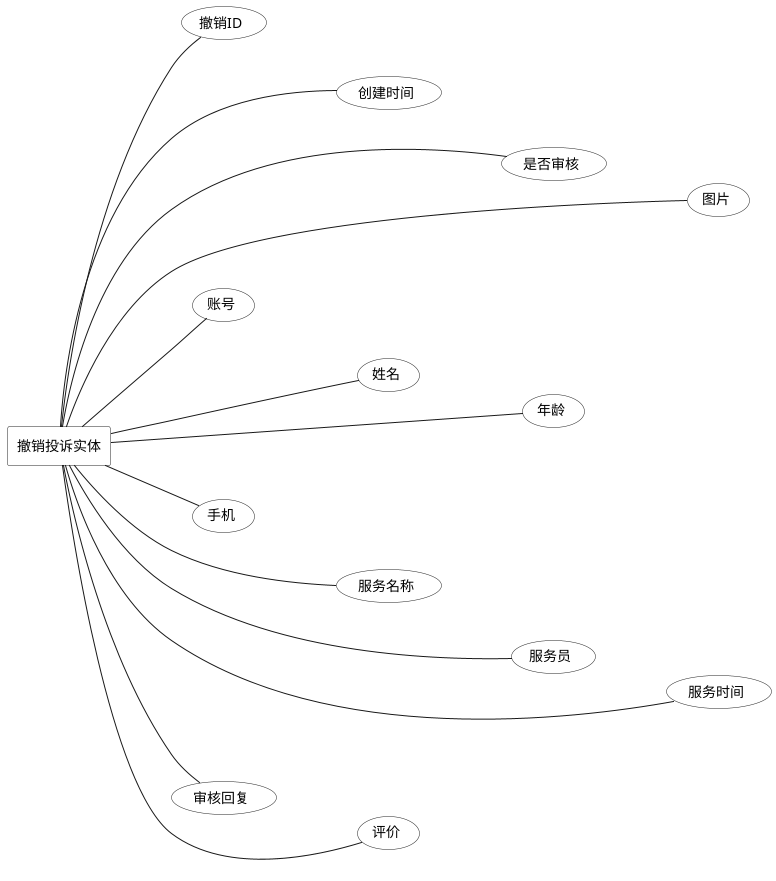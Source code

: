 @startuml
' --- 样式（可按需微调） ---
skinparam shadowing false
skinparam usecase {
  BorderColor #222
  BackgroundColor White
}
skinparam rectangle {
  BorderColor #222
  BackgroundColor White
}
left to right direction

' --- 中心实体（矩形） ---
rectangle "撤销投诉实体" as E

' --- 属性（椭圆，用 usecase 造型） ---
' 左侧
(撤销ID)       as A_id
(创建时间)     as A_ct
(是否审核)     as A_check
(图片)         as A_img

' 上方
(账号)         as A_acc
(姓名)         as A_name
(年龄)         as A_age

' 右侧
(手机)         as A_phone
(服务名称)     as A_srvname
(服务员)       as A_staff
(服务时间)     as A_srvtime

' 下方
(审核回复)     as A_reply
(评价)         as A_rate

' --- 实体与属性连线 ---
E -- A_id
E -- A_ct
E -- A_check
E -- A_img
E -- A_acc
E -- A_name
E -- A_age
E -- A_phone
E -- A_srvname
E -- A_staff
E -- A_srvtime
E -- A_reply
E -- A_rate

' --- 布局暗示（隐藏连线，只用于排版分组） ---
A_id -[hidden]- A_ct
A_ct -[hidden]- A_check
A_check -[hidden]- A_img

A_acc -[hidden]- A_name
A_name -[hidden]- A_age

A_phone -[hidden]- A_srvname
A_srvname -[hidden]- A_staff
A_staff -[hidden]- A_srvtime

A_reply -[hidden]- A_rate
@enduml